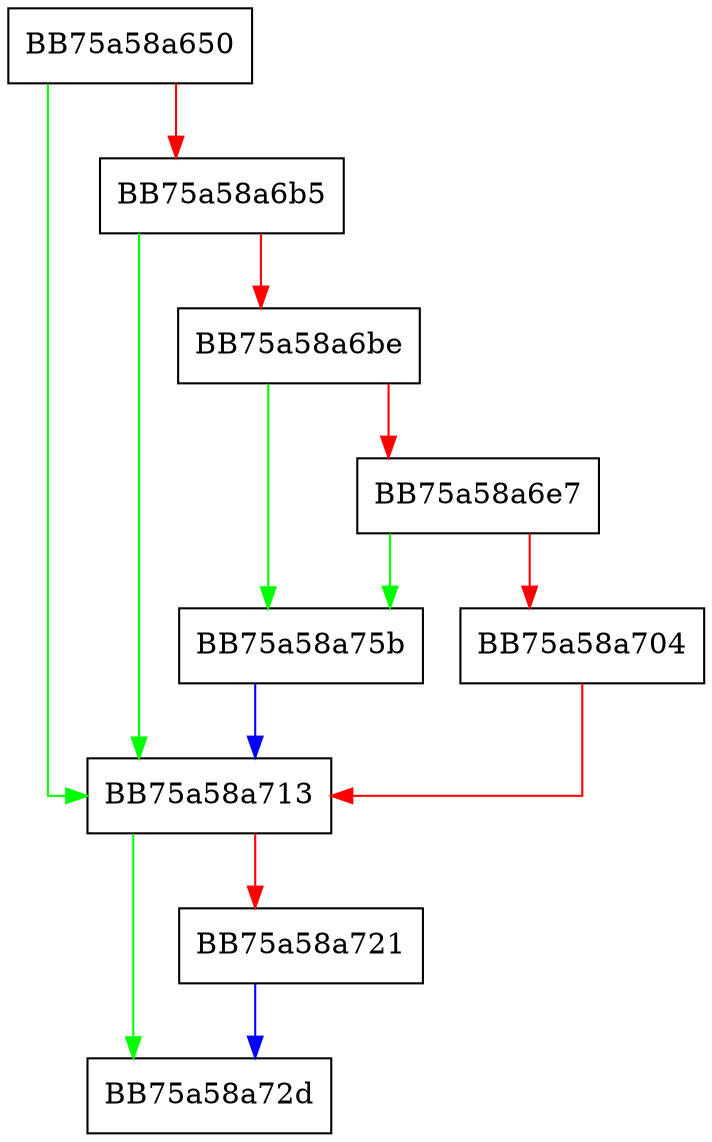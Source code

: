 digraph NTDLL_DLL_VFS_FindNextFile {
  node [shape="box"];
  graph [splines=ortho];
  BB75a58a650 -> BB75a58a713 [color="green"];
  BB75a58a650 -> BB75a58a6b5 [color="red"];
  BB75a58a6b5 -> BB75a58a713 [color="green"];
  BB75a58a6b5 -> BB75a58a6be [color="red"];
  BB75a58a6be -> BB75a58a75b [color="green"];
  BB75a58a6be -> BB75a58a6e7 [color="red"];
  BB75a58a6e7 -> BB75a58a75b [color="green"];
  BB75a58a6e7 -> BB75a58a704 [color="red"];
  BB75a58a704 -> BB75a58a713 [color="red"];
  BB75a58a713 -> BB75a58a72d [color="green"];
  BB75a58a713 -> BB75a58a721 [color="red"];
  BB75a58a721 -> BB75a58a72d [color="blue"];
  BB75a58a75b -> BB75a58a713 [color="blue"];
}